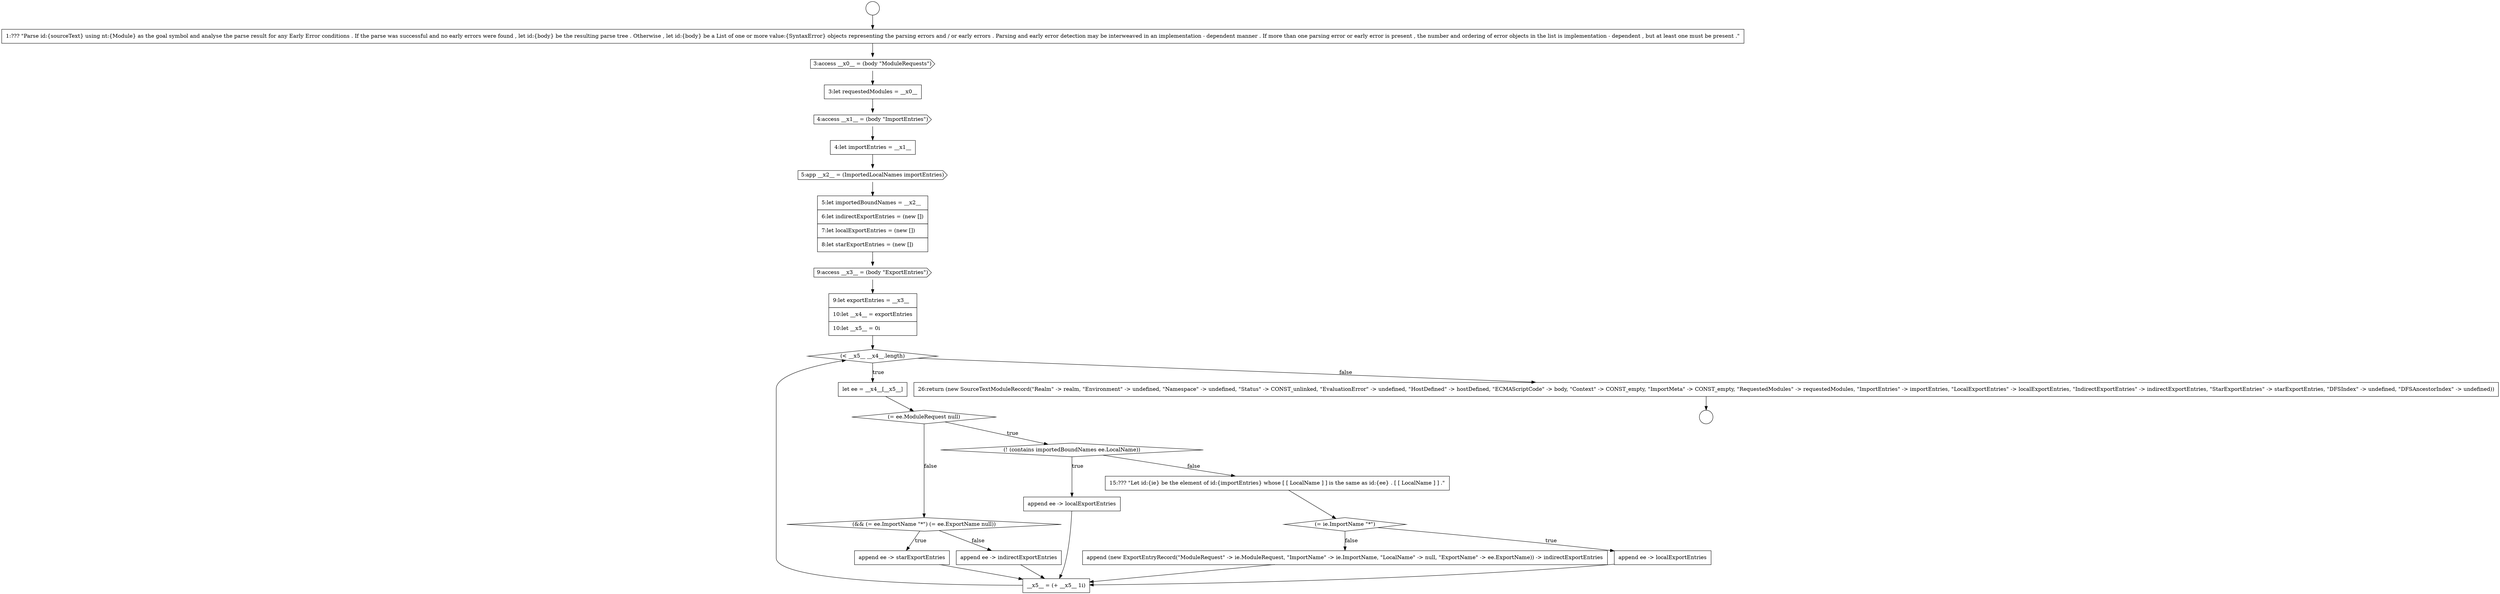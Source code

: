digraph {
  node10987 [shape=circle label=" " color="black" fillcolor="white" style=filled]
  node11008 [shape=none, margin=0, label=<<font color="black">
    <table border="0" cellborder="1" cellspacing="0" cellpadding="10">
      <tr><td align="left">append ee -&gt; starExportEntries</td></tr>
    </table>
  </font>> color="black" fillcolor="white" style=filled]
  node10991 [shape=none, margin=0, label=<<font color="black">
    <table border="0" cellborder="1" cellspacing="0" cellpadding="10">
      <tr><td align="left">3:let requestedModules = __x0__</td></tr>
    </table>
  </font>> color="black" fillcolor="white" style=filled]
  node11004 [shape=diamond, label=<<font color="black">(= ie.ImportName &quot;*&quot;)</font>> color="black" fillcolor="white" style=filled]
  node11007 [shape=diamond, label=<<font color="black">(&amp;&amp; (= ee.ImportName &quot;*&quot;) (= ee.ExportName null))</font>> color="black" fillcolor="white" style=filled]
  node11000 [shape=diamond, label=<<font color="black">(= ee.ModuleRequest null)</font>> color="black" fillcolor="white" style=filled]
  node11006 [shape=none, margin=0, label=<<font color="black">
    <table border="0" cellborder="1" cellspacing="0" cellpadding="10">
      <tr><td align="left">append (new ExportEntryRecord(&quot;ModuleRequest&quot; -&gt; ie.ModuleRequest, &quot;ImportName&quot; -&gt; ie.ImportName, &quot;LocalName&quot; -&gt; null, &quot;ExportName&quot; -&gt; ee.ExportName)) -&gt; indirectExportEntries</td></tr>
    </table>
  </font>> color="black" fillcolor="white" style=filled]
  node10989 [shape=none, margin=0, label=<<font color="black">
    <table border="0" cellborder="1" cellspacing="0" cellpadding="10">
      <tr><td align="left">1:??? &quot;Parse id:{sourceText} using nt:{Module} as the goal symbol and analyse the parse result for any Early Error conditions . If the parse was successful and no early errors were found , let id:{body} be the resulting parse tree . Otherwise , let id:{body} be a List of one or more value:{SyntaxError} objects representing the parsing errors and / or early errors . Parsing and early error detection may be interweaved in an implementation - dependent manner . If more than one parsing error or early error is present , the number and ordering of error objects in the list is implementation - dependent , but at least one must be present .&quot;</td></tr>
    </table>
  </font>> color="black" fillcolor="white" style=filled]
  node11002 [shape=none, margin=0, label=<<font color="black">
    <table border="0" cellborder="1" cellspacing="0" cellpadding="10">
      <tr><td align="left">append ee -&gt; localExportEntries</td></tr>
    </table>
  </font>> color="black" fillcolor="white" style=filled]
  node10995 [shape=none, margin=0, label=<<font color="black">
    <table border="0" cellborder="1" cellspacing="0" cellpadding="10">
      <tr><td align="left">5:let importedBoundNames = __x2__</td></tr>
      <tr><td align="left">6:let indirectExportEntries = (new [])</td></tr>
      <tr><td align="left">7:let localExportEntries = (new [])</td></tr>
      <tr><td align="left">8:let starExportEntries = (new [])</td></tr>
    </table>
  </font>> color="black" fillcolor="white" style=filled]
  node10994 [shape=cds, label=<<font color="black">5:app __x2__ = (ImportedLocalNames importEntries)</font>> color="black" fillcolor="white" style=filled]
  node10988 [shape=circle label=" " color="black" fillcolor="white" style=filled]
  node11010 [shape=none, margin=0, label=<<font color="black">
    <table border="0" cellborder="1" cellspacing="0" cellpadding="10">
      <tr><td align="left">__x5__ = (+ __x5__ 1i)</td></tr>
    </table>
  </font>> color="black" fillcolor="white" style=filled]
  node10997 [shape=none, margin=0, label=<<font color="black">
    <table border="0" cellborder="1" cellspacing="0" cellpadding="10">
      <tr><td align="left">9:let exportEntries = __x3__</td></tr>
      <tr><td align="left">10:let __x4__ = exportEntries</td></tr>
      <tr><td align="left">10:let __x5__ = 0i</td></tr>
    </table>
  </font>> color="black" fillcolor="white" style=filled]
  node10999 [shape=none, margin=0, label=<<font color="black">
    <table border="0" cellborder="1" cellspacing="0" cellpadding="10">
      <tr><td align="left">let ee = __x4__[__x5__]</td></tr>
    </table>
  </font>> color="black" fillcolor="white" style=filled]
  node10990 [shape=cds, label=<<font color="black">3:access __x0__ = (body &quot;ModuleRequests&quot;)</font>> color="black" fillcolor="white" style=filled]
  node11003 [shape=none, margin=0, label=<<font color="black">
    <table border="0" cellborder="1" cellspacing="0" cellpadding="10">
      <tr><td align="left">15:??? &quot;Let id:{ie} be the element of id:{importEntries} whose [ [ LocalName ] ] is the same as id:{ee} . [ [ LocalName ] ] .&quot;</td></tr>
    </table>
  </font>> color="black" fillcolor="white" style=filled]
  node10993 [shape=none, margin=0, label=<<font color="black">
    <table border="0" cellborder="1" cellspacing="0" cellpadding="10">
      <tr><td align="left">4:let importEntries = __x1__</td></tr>
    </table>
  </font>> color="black" fillcolor="white" style=filled]
  node11011 [shape=none, margin=0, label=<<font color="black">
    <table border="0" cellborder="1" cellspacing="0" cellpadding="10">
      <tr><td align="left">26:return (new SourceTextModuleRecord(&quot;Realm&quot; -&gt; realm, &quot;Environment&quot; -&gt; undefined, &quot;Namespace&quot; -&gt; undefined, &quot;Status&quot; -&gt; CONST_unlinked, &quot;EvaluationError&quot; -&gt; undefined, &quot;HostDefined&quot; -&gt; hostDefined, &quot;ECMAScriptCode&quot; -&gt; body, &quot;Context&quot; -&gt; CONST_empty, &quot;ImportMeta&quot; -&gt; CONST_empty, &quot;RequestedModules&quot; -&gt; requestedModules, &quot;ImportEntries&quot; -&gt; importEntries, &quot;LocalExportEntries&quot; -&gt; localExportEntries, &quot;IndirectExportEntries&quot; -&gt; indirectExportEntries, &quot;StarExportEntries&quot; -&gt; starExportEntries, &quot;DFSIndex&quot; -&gt; undefined, &quot;DFSAncestorIndex&quot; -&gt; undefined))</td></tr>
    </table>
  </font>> color="black" fillcolor="white" style=filled]
  node10992 [shape=cds, label=<<font color="black">4:access __x1__ = (body &quot;ImportEntries&quot;)</font>> color="black" fillcolor="white" style=filled]
  node11005 [shape=none, margin=0, label=<<font color="black">
    <table border="0" cellborder="1" cellspacing="0" cellpadding="10">
      <tr><td align="left">append ee -&gt; localExportEntries</td></tr>
    </table>
  </font>> color="black" fillcolor="white" style=filled]
  node10996 [shape=cds, label=<<font color="black">9:access __x3__ = (body &quot;ExportEntries&quot;)</font>> color="black" fillcolor="white" style=filled]
  node11001 [shape=diamond, label=<<font color="black">(! (contains importedBoundNames ee.LocalName))</font>> color="black" fillcolor="white" style=filled]
  node10998 [shape=diamond, label=<<font color="black">(&lt; __x5__ __x4__.length)</font>> color="black" fillcolor="white" style=filled]
  node11009 [shape=none, margin=0, label=<<font color="black">
    <table border="0" cellborder="1" cellspacing="0" cellpadding="10">
      <tr><td align="left">append ee -&gt; indirectExportEntries</td></tr>
    </table>
  </font>> color="black" fillcolor="white" style=filled]
  node11004 -> node11005 [label=<<font color="black">true</font>> color="black"]
  node11004 -> node11006 [label=<<font color="black">false</font>> color="black"]
  node11011 -> node10988 [ color="black"]
  node10995 -> node10996 [ color="black"]
  node10987 -> node10989 [ color="black"]
  node10993 -> node10994 [ color="black"]
  node10994 -> node10995 [ color="black"]
  node11005 -> node11010 [ color="black"]
  node11006 -> node11010 [ color="black"]
  node11008 -> node11010 [ color="black"]
  node10989 -> node10990 [ color="black"]
  node11000 -> node11001 [label=<<font color="black">true</font>> color="black"]
  node11000 -> node11007 [label=<<font color="black">false</font>> color="black"]
  node10991 -> node10992 [ color="black"]
  node11001 -> node11002 [label=<<font color="black">true</font>> color="black"]
  node11001 -> node11003 [label=<<font color="black">false</font>> color="black"]
  node11007 -> node11008 [label=<<font color="black">true</font>> color="black"]
  node11007 -> node11009 [label=<<font color="black">false</font>> color="black"]
  node11002 -> node11010 [ color="black"]
  node10996 -> node10997 [ color="black"]
  node10992 -> node10993 [ color="black"]
  node10997 -> node10998 [ color="black"]
  node11010 -> node10998 [ color="black"]
  node10990 -> node10991 [ color="black"]
  node10999 -> node11000 [ color="black"]
  node11009 -> node11010 [ color="black"]
  node11003 -> node11004 [ color="black"]
  node10998 -> node10999 [label=<<font color="black">true</font>> color="black"]
  node10998 -> node11011 [label=<<font color="black">false</font>> color="black"]
}
